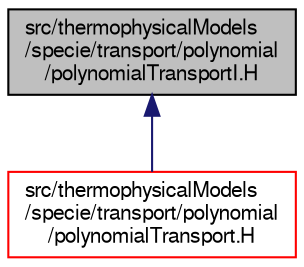 digraph "src/thermophysicalModels/specie/transport/polynomial/polynomialTransportI.H"
{
  bgcolor="transparent";
  edge [fontname="FreeSans",fontsize="10",labelfontname="FreeSans",labelfontsize="10"];
  node [fontname="FreeSans",fontsize="10",shape=record];
  Node74 [label="src/thermophysicalModels\l/specie/transport/polynomial\l/polynomialTransportI.H",height=0.2,width=0.4,color="black", fillcolor="grey75", style="filled", fontcolor="black"];
  Node74 -> Node75 [dir="back",color="midnightblue",fontsize="10",style="solid",fontname="FreeSans"];
  Node75 [label="src/thermophysicalModels\l/specie/transport/polynomial\l/polynomialTransport.H",height=0.2,width=0.4,color="red",URL="$a16676.html"];
}
